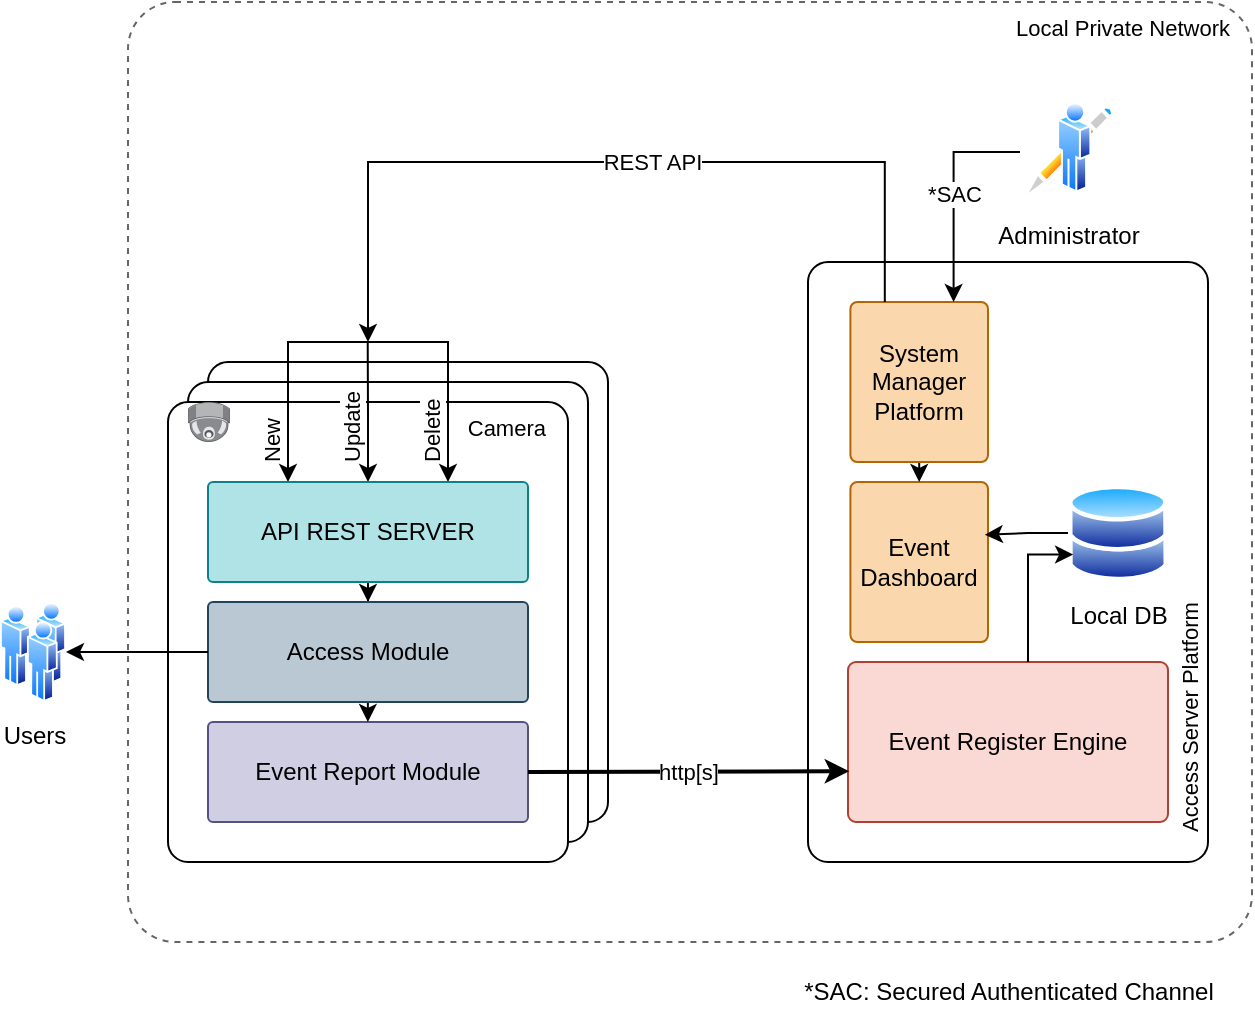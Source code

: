 <mxfile version="24.5.3" type="device">
  <diagram name="Página-1" id="xS8gZd3216MRgp404th8">
    <mxGraphModel dx="1050" dy="621" grid="1" gridSize="10" guides="1" tooltips="1" connect="1" arrows="1" fold="1" page="1" pageScale="1" pageWidth="827" pageHeight="1169" math="0" shadow="0">
      <root>
        <mxCell id="0" />
        <mxCell id="1" parent="0" />
        <mxCell id="oiIYRZSaRRJ06C-SAHx--39" value="Local Private Network" style="rounded=1;whiteSpace=wrap;html=1;arcSize=5;align=right;verticalAlign=top;horizontal=1;fontSize=11;spacingRight=9;fillColor=none;dashed=1;strokeColor=#666666;" parent="1" vertex="1">
          <mxGeometry x="165" y="130" width="562" height="470" as="geometry" />
        </mxCell>
        <mxCell id="oiIYRZSaRRJ06C-SAHx--32" value="" style="rounded=1;whiteSpace=wrap;html=1;arcSize=5;align=right;verticalAlign=top;horizontal=1;fontSize=11;spacingRight=9;" parent="1" vertex="1">
          <mxGeometry x="205" y="310" width="200" height="230" as="geometry" />
        </mxCell>
        <mxCell id="oiIYRZSaRRJ06C-SAHx--31" value="" style="rounded=1;whiteSpace=wrap;html=1;arcSize=5;align=right;verticalAlign=top;horizontal=1;fontSize=11;spacingRight=9;" parent="1" vertex="1">
          <mxGeometry x="195" y="320" width="200" height="230" as="geometry" />
        </mxCell>
        <mxCell id="oiIYRZSaRRJ06C-SAHx--2" value="Camera" style="rounded=1;whiteSpace=wrap;html=1;arcSize=5;align=right;verticalAlign=top;horizontal=1;fontSize=11;spacingRight=9;" parent="1" vertex="1">
          <mxGeometry x="185" y="330" width="200" height="230" as="geometry" />
        </mxCell>
        <mxCell id="oiIYRZSaRRJ06C-SAHx--4" value="Users" style="image;aspect=fixed;perimeter=ellipsePerimeter;html=1;align=center;shadow=0;dashed=0;spacingTop=3;image=img/lib/active_directory/users.svg;" parent="1" vertex="1">
          <mxGeometry x="101" y="430" width="33" height="50" as="geometry" />
        </mxCell>
        <mxCell id="oiIYRZSaRRJ06C-SAHx--5" value="Administrator" style="image;aspect=fixed;perimeter=ellipsePerimeter;html=1;align=center;shadow=0;dashed=0;spacingTop=3;image=img/lib/active_directory/writer.svg;" parent="1" vertex="1">
          <mxGeometry x="611" y="180" width="48" height="50" as="geometry" />
        </mxCell>
        <mxCell id="oiIYRZSaRRJ06C-SAHx--6" value="" style="image;points=[];aspect=fixed;html=1;align=center;shadow=0;dashed=0;image=img/lib/allied_telesis/security/Surveillance_Camera_Ceiling.svg;" parent="1" vertex="1">
          <mxGeometry x="195" y="330" width="21.02" height="20" as="geometry" />
        </mxCell>
        <mxCell id="oiIYRZSaRRJ06C-SAHx--28" value="New" style="edgeStyle=orthogonalEdgeStyle;rounded=0;orthogonalLoop=1;jettySize=auto;html=1;exitX=0.25;exitY=0;exitDx=0;exitDy=0;startArrow=classic;startFill=1;endArrow=none;endFill=0;horizontal=0;align=left;" parent="1" source="oiIYRZSaRRJ06C-SAHx--7" edge="1">
          <mxGeometry x="-0.818" y="10" relative="1" as="geometry">
            <mxPoint x="285" y="300" as="targetPoint" />
            <Array as="points">
              <mxPoint x="245" y="300" />
            </Array>
            <mxPoint as="offset" />
          </mxGeometry>
        </mxCell>
        <mxCell id="oiIYRZSaRRJ06C-SAHx--29" value="Update" style="edgeStyle=orthogonalEdgeStyle;rounded=0;orthogonalLoop=1;jettySize=auto;html=1;exitX=0.5;exitY=0;exitDx=0;exitDy=0;startArrow=classic;startFill=1;endArrow=none;endFill=0;align=left;horizontal=0;" parent="1" source="oiIYRZSaRRJ06C-SAHx--7" edge="1">
          <mxGeometry x="-0.716" y="10" relative="1" as="geometry">
            <mxPoint x="284.857" y="300" as="targetPoint" />
            <mxPoint as="offset" />
          </mxGeometry>
        </mxCell>
        <mxCell id="oiIYRZSaRRJ06C-SAHx--30" value="Delete" style="edgeStyle=orthogonalEdgeStyle;rounded=0;orthogonalLoop=1;jettySize=auto;html=1;exitX=0.75;exitY=0;exitDx=0;exitDy=0;startArrow=classic;startFill=1;endArrow=none;endFill=0;align=left;horizontal=0;" parent="1" source="oiIYRZSaRRJ06C-SAHx--7" edge="1">
          <mxGeometry x="-0.818" y="10" relative="1" as="geometry">
            <mxPoint x="285" y="300" as="targetPoint" />
            <Array as="points">
              <mxPoint x="325" y="300" />
            </Array>
            <mxPoint as="offset" />
          </mxGeometry>
        </mxCell>
        <mxCell id="oiIYRZSaRRJ06C-SAHx--34" style="edgeStyle=orthogonalEdgeStyle;rounded=0;orthogonalLoop=1;jettySize=auto;html=1;exitX=0.5;exitY=1;exitDx=0;exitDy=0;" parent="1" source="oiIYRZSaRRJ06C-SAHx--7" target="oiIYRZSaRRJ06C-SAHx--33" edge="1">
          <mxGeometry relative="1" as="geometry" />
        </mxCell>
        <mxCell id="oiIYRZSaRRJ06C-SAHx--7" value="API REST SERVER" style="rounded=1;whiteSpace=wrap;html=1;arcSize=5;fillColor=#b0e3e6;strokeColor=#0e8088;" parent="1" vertex="1">
          <mxGeometry x="205" y="370" width="160" height="50" as="geometry" />
        </mxCell>
        <mxCell id="oiIYRZSaRRJ06C-SAHx--8" value="Event Report Module" style="rounded=1;whiteSpace=wrap;html=1;arcSize=5;fillColor=#d0cee2;strokeColor=#56517e;" parent="1" vertex="1">
          <mxGeometry x="205" y="490" width="160" height="50" as="geometry" />
        </mxCell>
        <mxCell id="oiIYRZSaRRJ06C-SAHx--9" value="Access Server Platform" style="rounded=1;whiteSpace=wrap;html=1;arcSize=5;align=left;verticalAlign=bottom;horizontal=0;fontSize=11;spacingLeft=13;" parent="1" vertex="1">
          <mxGeometry x="505" y="260" width="200" height="300" as="geometry" />
        </mxCell>
        <mxCell id="oiIYRZSaRRJ06C-SAHx--17" value="Event Register Engine" style="rounded=1;whiteSpace=wrap;html=1;arcSize=5;fillColor=#fad9d5;strokeColor=#ae4132;" parent="1" vertex="1">
          <mxGeometry x="525" y="460" width="160" height="80" as="geometry" />
        </mxCell>
        <mxCell id="oiIYRZSaRRJ06C-SAHx--18" value="Local DB" style="image;aspect=fixed;perimeter=ellipsePerimeter;html=1;align=center;shadow=0;dashed=0;spacingTop=3;image=img/lib/active_directory/databases.svg;" parent="1" vertex="1">
          <mxGeometry x="635" y="371" width="50" height="49" as="geometry" />
        </mxCell>
        <mxCell id="oiIYRZSaRRJ06C-SAHx--20" style="edgeStyle=orthogonalEdgeStyle;rounded=0;orthogonalLoop=1;jettySize=auto;html=1;entryX=0;entryY=0.75;entryDx=0;entryDy=0;" parent="1" target="oiIYRZSaRRJ06C-SAHx--18" edge="1">
          <mxGeometry relative="1" as="geometry">
            <mxPoint x="615" y="460" as="sourcePoint" />
            <Array as="points">
              <mxPoint x="615" y="460" />
              <mxPoint x="615" y="406" />
            </Array>
          </mxGeometry>
        </mxCell>
        <mxCell id="oiIYRZSaRRJ06C-SAHx--21" value="Event Dashboard" style="rounded=1;whiteSpace=wrap;html=1;arcSize=5;fillColor=#fad7ac;strokeColor=#b46504;" parent="1" vertex="1">
          <mxGeometry x="526.2" y="370" width="68.8" height="80" as="geometry" />
        </mxCell>
        <mxCell id="oiIYRZSaRRJ06C-SAHx--22" style="edgeStyle=orthogonalEdgeStyle;rounded=0;orthogonalLoop=1;jettySize=auto;html=1;exitX=0;exitY=0.5;exitDx=0;exitDy=0;entryX=0.977;entryY=0.33;entryDx=0;entryDy=0;entryPerimeter=0;" parent="1" source="oiIYRZSaRRJ06C-SAHx--18" target="oiIYRZSaRRJ06C-SAHx--21" edge="1">
          <mxGeometry relative="1" as="geometry" />
        </mxCell>
        <mxCell id="oiIYRZSaRRJ06C-SAHx--25" value="http[s]" style="edgeStyle=orthogonalEdgeStyle;rounded=0;orthogonalLoop=1;jettySize=auto;html=1;exitX=1;exitY=0.5;exitDx=0;exitDy=0;entryX=0.004;entryY=0.683;entryDx=0;entryDy=0;entryPerimeter=0;strokeWidth=2;" parent="1" source="oiIYRZSaRRJ06C-SAHx--8" target="oiIYRZSaRRJ06C-SAHx--17" edge="1">
          <mxGeometry relative="1" as="geometry">
            <Array as="points">
              <mxPoint x="526" y="515" />
            </Array>
          </mxGeometry>
        </mxCell>
        <mxCell id="oiIYRZSaRRJ06C-SAHx--27" value="*SAC: Secured Authenticated Channel" style="text;html=1;align=center;verticalAlign=middle;resizable=0;points=[];autosize=1;strokeColor=none;fillColor=none;" parent="1" vertex="1">
          <mxGeometry x="490" y="610" width="230" height="30" as="geometry" />
        </mxCell>
        <mxCell id="oiIYRZSaRRJ06C-SAHx--38" style="edgeStyle=orthogonalEdgeStyle;rounded=0;orthogonalLoop=1;jettySize=auto;html=1;entryX=0.5;entryY=0;entryDx=0;entryDy=0;" parent="1" edge="1">
          <mxGeometry relative="1" as="geometry">
            <mxPoint x="284.937" y="479.99" as="sourcePoint" />
            <mxPoint x="284.93" y="489.99" as="targetPoint" />
          </mxGeometry>
        </mxCell>
        <mxCell id="oiIYRZSaRRJ06C-SAHx--33" value="Access Module" style="rounded=1;whiteSpace=wrap;html=1;arcSize=5;fillColor=#bac8d3;strokeColor=#23445d;" parent="1" vertex="1">
          <mxGeometry x="205" y="430" width="160" height="50" as="geometry" />
        </mxCell>
        <mxCell id="oiIYRZSaRRJ06C-SAHx--15" value="" style="edgeStyle=orthogonalEdgeStyle;rounded=0;orthogonalLoop=1;jettySize=auto;html=1;exitX=0;exitY=0.5;exitDx=0;exitDy=0;" parent="1" source="oiIYRZSaRRJ06C-SAHx--33" target="oiIYRZSaRRJ06C-SAHx--4" edge="1">
          <mxGeometry relative="1" as="geometry" />
        </mxCell>
        <mxCell id="oiIYRZSaRRJ06C-SAHx--42" value="" style="shape=image;verticalLabelPosition=bottom;labelBackgroundColor=default;verticalAlign=top;aspect=fixed;imageAspect=0;image=https://nodered.org/about/resources/media/node-red-icon-2.svg;" parent="1" vertex="1">
          <mxGeometry x="635" y="516" width="24" height="24" as="geometry" />
        </mxCell>
        <mxCell id="oiIYRZSaRRJ06C-SAHx--56" value="" style="shape=image;verticalLabelPosition=bottom;labelBackgroundColor=default;verticalAlign=top;aspect=fixed;imageAspect=0;image=https://www.postgresql.org/media/img/about/press/elephant.png;" parent="1" vertex="1">
          <mxGeometry x="661.73" y="516" width="23.27" height="24" as="geometry" />
        </mxCell>
        <mxCell id="oiIYRZSaRRJ06C-SAHx--57" style="edgeStyle=orthogonalEdgeStyle;rounded=0;orthogonalLoop=1;jettySize=auto;html=1;exitX=0.5;exitY=1;exitDx=0;exitDy=0;" parent="1" source="oiIYRZSaRRJ06C-SAHx--17" target="oiIYRZSaRRJ06C-SAHx--17" edge="1">
          <mxGeometry relative="1" as="geometry" />
        </mxCell>
        <mxCell id="-6BFpGEihOnXP2FRp1pC-8" style="edgeStyle=orthogonalEdgeStyle;rounded=0;orthogonalLoop=1;jettySize=auto;html=1;exitX=0.5;exitY=1;exitDx=0;exitDy=0;entryX=0.5;entryY=0;entryDx=0;entryDy=0;" edge="1" parent="1" source="-6BFpGEihOnXP2FRp1pC-2" target="oiIYRZSaRRJ06C-SAHx--21">
          <mxGeometry relative="1" as="geometry" />
        </mxCell>
        <mxCell id="-6BFpGEihOnXP2FRp1pC-2" value="System Manager&lt;div&gt;Platform&lt;/div&gt;" style="rounded=1;whiteSpace=wrap;html=1;arcSize=5;fillColor=#fad7ac;strokeColor=#b46504;" vertex="1" parent="1">
          <mxGeometry x="526.2" y="280" width="68.8" height="80" as="geometry" />
        </mxCell>
        <mxCell id="-6BFpGEihOnXP2FRp1pC-5" value="REST API" style="edgeStyle=orthogonalEdgeStyle;rounded=0;orthogonalLoop=1;jettySize=auto;html=1;exitX=0.25;exitY=0;exitDx=0;exitDy=0;" edge="1" parent="1" source="-6BFpGEihOnXP2FRp1pC-2">
          <mxGeometry x="-0.109" relative="1" as="geometry">
            <mxPoint x="285" y="300" as="targetPoint" />
            <mxPoint x="611" y="205" as="sourcePoint" />
            <Array as="points">
              <mxPoint x="543" y="210" />
              <mxPoint x="285" y="210" />
            </Array>
            <mxPoint as="offset" />
          </mxGeometry>
        </mxCell>
        <mxCell id="-6BFpGEihOnXP2FRp1pC-9" value="*SAC" style="edgeStyle=orthogonalEdgeStyle;rounded=0;orthogonalLoop=1;jettySize=auto;html=1;entryX=0.75;entryY=0;entryDx=0;entryDy=0;" edge="1" parent="1" source="oiIYRZSaRRJ06C-SAHx--5" target="-6BFpGEihOnXP2FRp1pC-2">
          <mxGeometry x="-0.005" relative="1" as="geometry">
            <mxPoint as="offset" />
          </mxGeometry>
        </mxCell>
      </root>
    </mxGraphModel>
  </diagram>
</mxfile>
